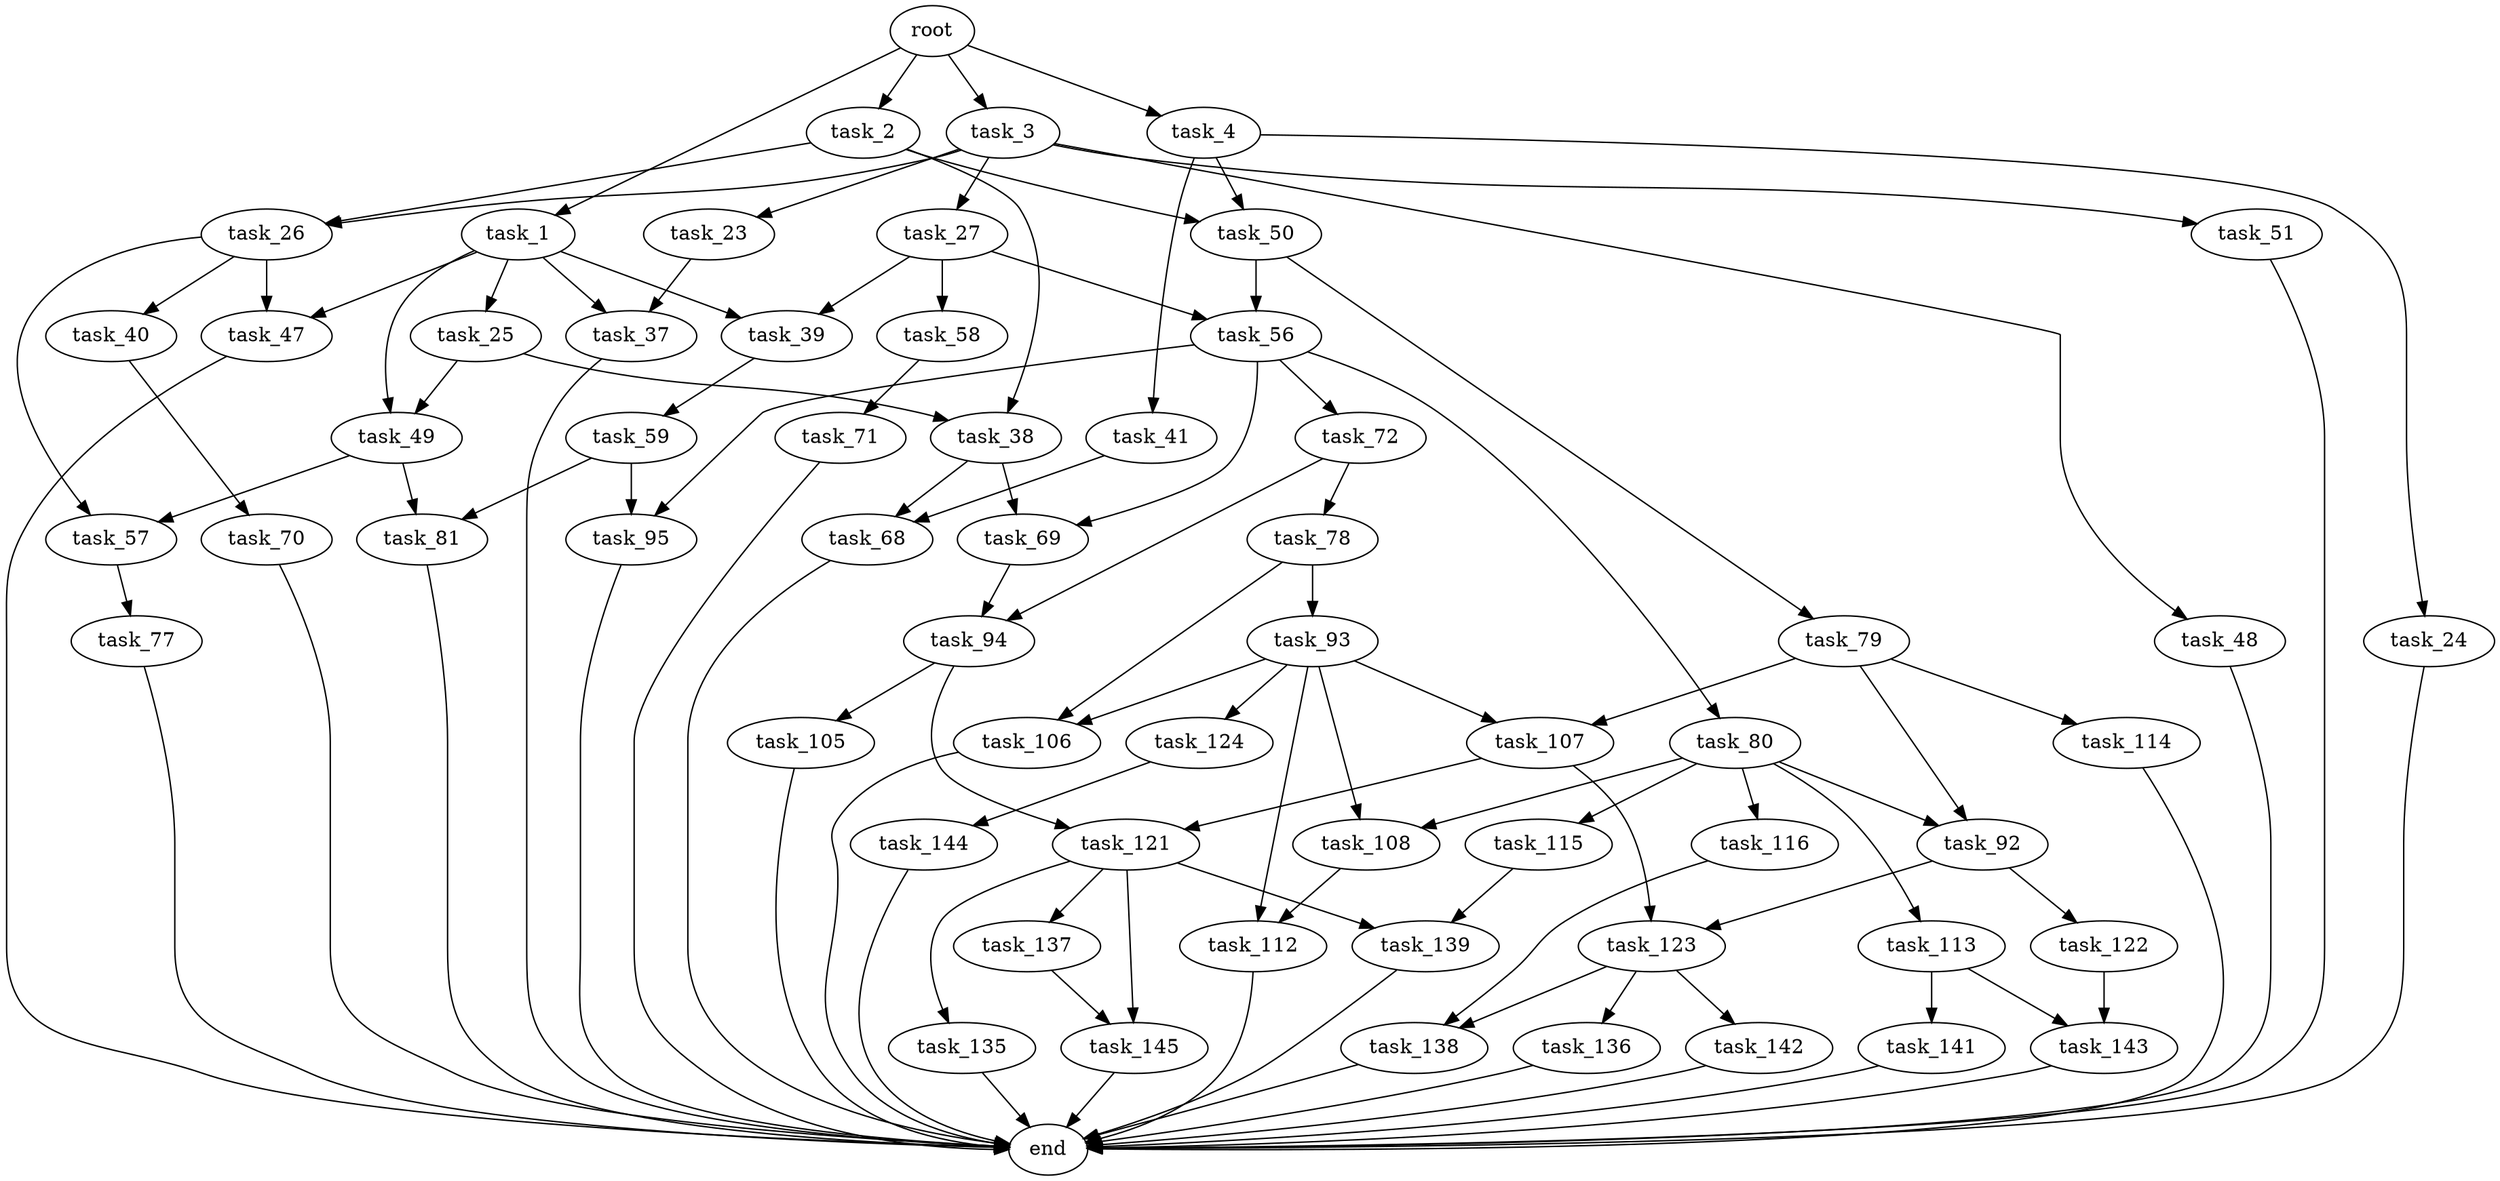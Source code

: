 digraph G {
  root [size="0.000000"];
  task_1 [size="111188995661.000000"];
  task_2 [size="26697242332.000000"];
  task_3 [size="13214654767.000000"];
  task_4 [size="74479958590.000000"];
  task_23 [size="134217728000.000000"];
  task_24 [size="611930998.000000"];
  task_25 [size="134217728000.000000"];
  task_26 [size="9078855827.000000"];
  task_27 [size="10402589804.000000"];
  task_37 [size="264177007177.000000"];
  task_38 [size="3791574970.000000"];
  task_39 [size="4079599910.000000"];
  task_40 [size="3008083180.000000"];
  task_41 [size="23101866823.000000"];
  task_47 [size="261503817635.000000"];
  task_48 [size="187977861261.000000"];
  task_49 [size="1073741824000.000000"];
  task_50 [size="8589934592.000000"];
  task_51 [size="28991029248.000000"];
  task_56 [size="28991029248.000000"];
  task_57 [size="6318217489.000000"];
  task_58 [size="52006652258.000000"];
  task_59 [size="1073741824000.000000"];
  task_68 [size="49431964993.000000"];
  task_69 [size="4704720102.000000"];
  task_70 [size="102794226401.000000"];
  task_71 [size="68719476736.000000"];
  task_72 [size="1996283360.000000"];
  task_77 [size="4165486663.000000"];
  task_78 [size="122786488329.000000"];
  task_79 [size="1073741824000.000000"];
  task_80 [size="8589934592.000000"];
  task_81 [size="44391406414.000000"];
  task_92 [size="134217728000.000000"];
  task_93 [size="134217728000.000000"];
  task_94 [size="120990470414.000000"];
  task_95 [size="28991029248.000000"];
  task_105 [size="29561457941.000000"];
  task_106 [size="3558607151.000000"];
  task_107 [size="178267321135.000000"];
  task_108 [size="8589934592.000000"];
  task_112 [size="231928233984.000000"];
  task_113 [size="57567789315.000000"];
  task_114 [size="27788890455.000000"];
  task_115 [size="7708228809.000000"];
  task_116 [size="3009673295.000000"];
  task_121 [size="269296235547.000000"];
  task_122 [size="1501430527.000000"];
  task_123 [size="89130139591.000000"];
  task_124 [size="27708400922.000000"];
  task_135 [size="1503054441.000000"];
  task_136 [size="4398103927.000000"];
  task_137 [size="389357819215.000000"];
  task_138 [size="28991029248.000000"];
  task_139 [size="28991029248.000000"];
  task_141 [size="782757789696.000000"];
  task_142 [size="8589934592.000000"];
  task_143 [size="17130715935.000000"];
  task_144 [size="28991029248.000000"];
  task_145 [size="40637003516.000000"];
  end [size="0.000000"];

  root -> task_1 [size="1.000000"];
  root -> task_2 [size="1.000000"];
  root -> task_3 [size="1.000000"];
  root -> task_4 [size="1.000000"];
  task_1 -> task_25 [size="75497472.000000"];
  task_1 -> task_37 [size="75497472.000000"];
  task_1 -> task_39 [size="75497472.000000"];
  task_1 -> task_47 [size="75497472.000000"];
  task_1 -> task_49 [size="75497472.000000"];
  task_2 -> task_26 [size="679477248.000000"];
  task_2 -> task_38 [size="679477248.000000"];
  task_2 -> task_50 [size="679477248.000000"];
  task_3 -> task_23 [size="679477248.000000"];
  task_3 -> task_26 [size="679477248.000000"];
  task_3 -> task_27 [size="679477248.000000"];
  task_3 -> task_48 [size="679477248.000000"];
  task_3 -> task_51 [size="679477248.000000"];
  task_4 -> task_24 [size="75497472.000000"];
  task_4 -> task_41 [size="75497472.000000"];
  task_4 -> task_50 [size="75497472.000000"];
  task_23 -> task_37 [size="209715200.000000"];
  task_24 -> end [size="1.000000"];
  task_25 -> task_38 [size="209715200.000000"];
  task_25 -> task_49 [size="209715200.000000"];
  task_26 -> task_40 [size="301989888.000000"];
  task_26 -> task_47 [size="301989888.000000"];
  task_26 -> task_57 [size="301989888.000000"];
  task_27 -> task_39 [size="301989888.000000"];
  task_27 -> task_56 [size="301989888.000000"];
  task_27 -> task_58 [size="301989888.000000"];
  task_37 -> end [size="1.000000"];
  task_38 -> task_68 [size="301989888.000000"];
  task_38 -> task_69 [size="301989888.000000"];
  task_39 -> task_59 [size="411041792.000000"];
  task_40 -> task_70 [size="209715200.000000"];
  task_41 -> task_68 [size="411041792.000000"];
  task_47 -> end [size="1.000000"];
  task_48 -> end [size="1.000000"];
  task_49 -> task_57 [size="838860800.000000"];
  task_49 -> task_81 [size="838860800.000000"];
  task_50 -> task_56 [size="33554432.000000"];
  task_50 -> task_79 [size="33554432.000000"];
  task_51 -> end [size="1.000000"];
  task_56 -> task_69 [size="75497472.000000"];
  task_56 -> task_72 [size="75497472.000000"];
  task_56 -> task_80 [size="75497472.000000"];
  task_56 -> task_95 [size="75497472.000000"];
  task_57 -> task_77 [size="209715200.000000"];
  task_58 -> task_71 [size="134217728.000000"];
  task_59 -> task_81 [size="838860800.000000"];
  task_59 -> task_95 [size="838860800.000000"];
  task_68 -> end [size="1.000000"];
  task_69 -> task_94 [size="134217728.000000"];
  task_70 -> end [size="1.000000"];
  task_71 -> end [size="1.000000"];
  task_72 -> task_78 [size="134217728.000000"];
  task_72 -> task_94 [size="134217728.000000"];
  task_77 -> end [size="1.000000"];
  task_78 -> task_93 [size="134217728.000000"];
  task_78 -> task_106 [size="134217728.000000"];
  task_79 -> task_92 [size="838860800.000000"];
  task_79 -> task_107 [size="838860800.000000"];
  task_79 -> task_114 [size="838860800.000000"];
  task_80 -> task_92 [size="33554432.000000"];
  task_80 -> task_108 [size="33554432.000000"];
  task_80 -> task_113 [size="33554432.000000"];
  task_80 -> task_115 [size="33554432.000000"];
  task_80 -> task_116 [size="33554432.000000"];
  task_81 -> end [size="1.000000"];
  task_92 -> task_122 [size="209715200.000000"];
  task_92 -> task_123 [size="209715200.000000"];
  task_93 -> task_106 [size="209715200.000000"];
  task_93 -> task_107 [size="209715200.000000"];
  task_93 -> task_108 [size="209715200.000000"];
  task_93 -> task_112 [size="209715200.000000"];
  task_93 -> task_124 [size="209715200.000000"];
  task_94 -> task_105 [size="209715200.000000"];
  task_94 -> task_121 [size="209715200.000000"];
  task_95 -> end [size="1.000000"];
  task_105 -> end [size="1.000000"];
  task_106 -> end [size="1.000000"];
  task_107 -> task_121 [size="679477248.000000"];
  task_107 -> task_123 [size="679477248.000000"];
  task_108 -> task_112 [size="33554432.000000"];
  task_112 -> end [size="1.000000"];
  task_113 -> task_141 [size="75497472.000000"];
  task_113 -> task_143 [size="75497472.000000"];
  task_114 -> end [size="1.000000"];
  task_115 -> task_139 [size="134217728.000000"];
  task_116 -> task_138 [size="209715200.000000"];
  task_121 -> task_135 [size="838860800.000000"];
  task_121 -> task_137 [size="838860800.000000"];
  task_121 -> task_139 [size="838860800.000000"];
  task_121 -> task_145 [size="838860800.000000"];
  task_122 -> task_143 [size="33554432.000000"];
  task_123 -> task_136 [size="75497472.000000"];
  task_123 -> task_138 [size="75497472.000000"];
  task_123 -> task_142 [size="75497472.000000"];
  task_124 -> task_144 [size="33554432.000000"];
  task_135 -> end [size="1.000000"];
  task_136 -> end [size="1.000000"];
  task_137 -> task_145 [size="411041792.000000"];
  task_138 -> end [size="1.000000"];
  task_139 -> end [size="1.000000"];
  task_141 -> end [size="1.000000"];
  task_142 -> end [size="1.000000"];
  task_143 -> end [size="1.000000"];
  task_144 -> end [size="1.000000"];
  task_145 -> end [size="1.000000"];
}
